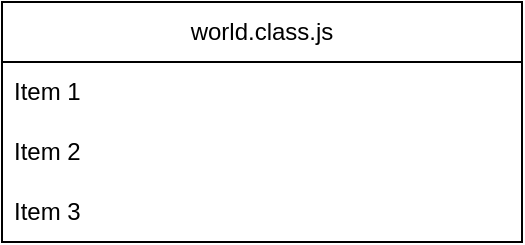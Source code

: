 <mxfile version="21.3.6" type="github">
  <diagram name="Seite-1" id="aqcMZGFJ6xqvcoBpj--S">
    <mxGraphModel dx="2074" dy="1187" grid="1" gridSize="10" guides="1" tooltips="1" connect="1" arrows="1" fold="1" page="1" pageScale="1" pageWidth="827" pageHeight="1169" math="0" shadow="0">
      <root>
        <mxCell id="0" />
        <mxCell id="1" parent="0" />
        <mxCell id="9VVDfDLjvhbOQIOIjJ01-2" value="world.class.js" style="swimlane;fontStyle=0;childLayout=stackLayout;horizontal=1;startSize=30;horizontalStack=0;resizeParent=1;resizeParentMax=0;resizeLast=0;collapsible=1;marginBottom=0;whiteSpace=wrap;html=1;" parent="1" vertex="1">
          <mxGeometry x="284" y="10" width="260" height="120" as="geometry">
            <mxRectangle x="330" y="320" width="70" height="30" as="alternateBounds" />
          </mxGeometry>
        </mxCell>
        <mxCell id="9VVDfDLjvhbOQIOIjJ01-3" value="Item 1" style="text;strokeColor=none;fillColor=none;align=left;verticalAlign=middle;spacingLeft=4;spacingRight=4;overflow=hidden;points=[[0,0.5],[1,0.5]];portConstraint=eastwest;rotatable=0;whiteSpace=wrap;html=1;" parent="9VVDfDLjvhbOQIOIjJ01-2" vertex="1">
          <mxGeometry y="30" width="260" height="30" as="geometry" />
        </mxCell>
        <mxCell id="9VVDfDLjvhbOQIOIjJ01-4" value="Item 2" style="text;strokeColor=none;fillColor=none;align=left;verticalAlign=middle;spacingLeft=4;spacingRight=4;overflow=hidden;points=[[0,0.5],[1,0.5]];portConstraint=eastwest;rotatable=0;whiteSpace=wrap;html=1;" parent="9VVDfDLjvhbOQIOIjJ01-2" vertex="1">
          <mxGeometry y="60" width="260" height="30" as="geometry" />
        </mxCell>
        <mxCell id="9VVDfDLjvhbOQIOIjJ01-5" value="Item 3" style="text;strokeColor=none;fillColor=none;align=left;verticalAlign=middle;spacingLeft=4;spacingRight=4;overflow=hidden;points=[[0,0.5],[1,0.5]];portConstraint=eastwest;rotatable=0;whiteSpace=wrap;html=1;" parent="9VVDfDLjvhbOQIOIjJ01-2" vertex="1">
          <mxGeometry y="90" width="260" height="30" as="geometry" />
        </mxCell>
      </root>
    </mxGraphModel>
  </diagram>
</mxfile>
